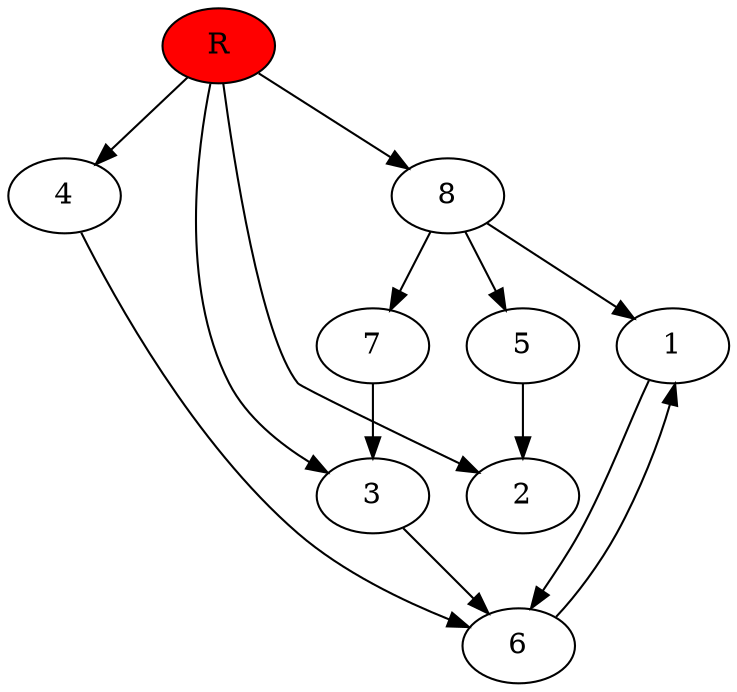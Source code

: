 digraph prb21517 {
	1
	2
	3
	4
	5
	6
	7
	8
	R [fillcolor="#ff0000" style=filled]
	1 -> 6
	3 -> 6
	4 -> 6
	5 -> 2
	6 -> 1
	7 -> 3
	8 -> 1
	8 -> 5
	8 -> 7
	R -> 2
	R -> 3
	R -> 4
	R -> 8
}
